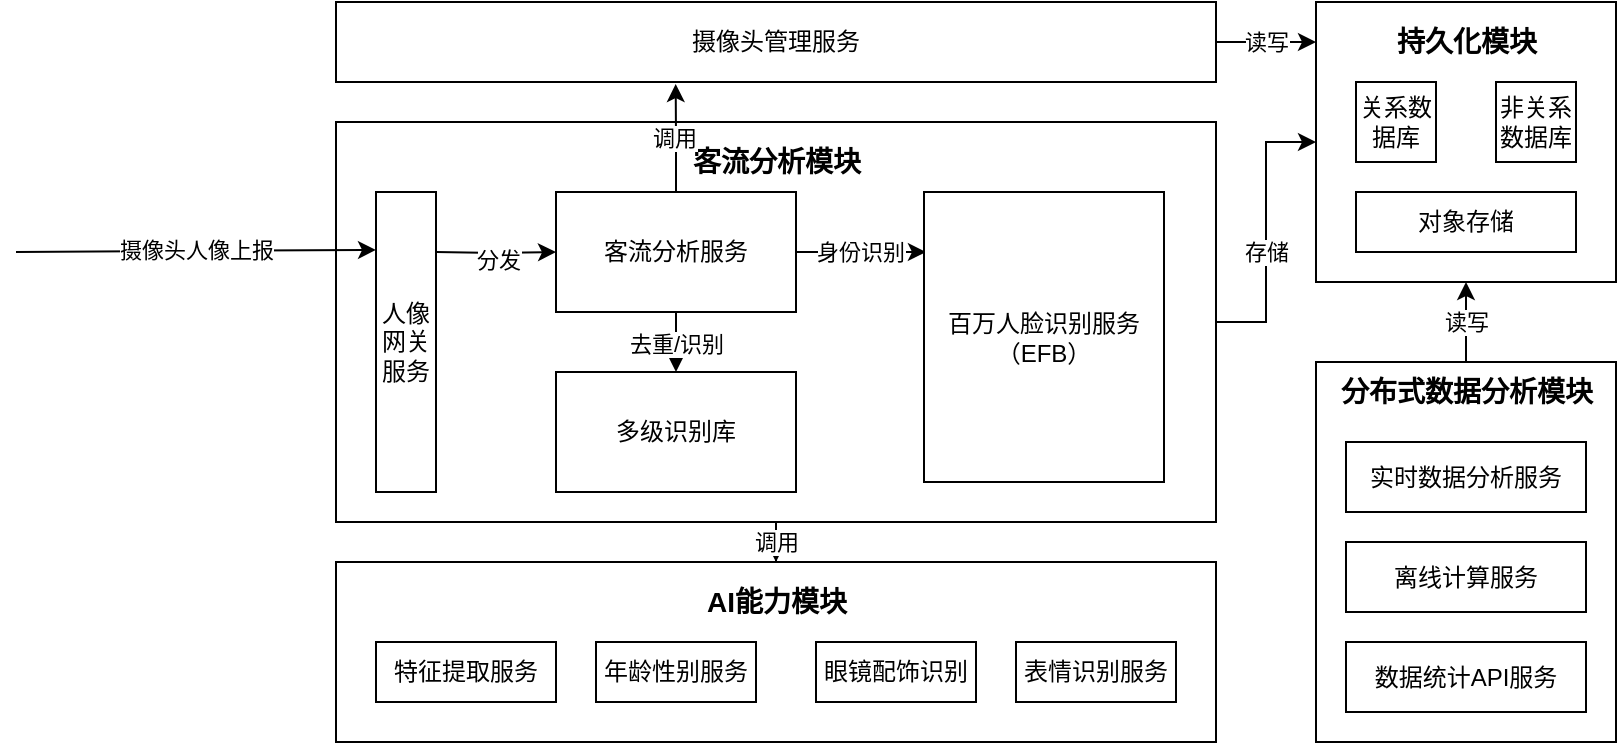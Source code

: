 <mxfile version="13.8.5" type="github"><diagram id="cDtTI6Cj9cwN-s0Z0huS" name="系统架构"><mxGraphModel dx="2125" dy="786" grid="1" gridSize="10" guides="1" tooltips="1" connect="1" arrows="1" fold="1" page="1" pageScale="1" pageWidth="827" pageHeight="1169" math="0" shadow="0"><root><mxCell id="0"/><mxCell id="1" parent="0"/><mxCell id="Yd8HXsARtUAfKH6x0g5X-38" value="读写" style="edgeStyle=orthogonalEdgeStyle;rounded=0;orthogonalLoop=1;jettySize=auto;html=1;entryX=0;entryY=0.143;entryDx=0;entryDy=0;entryPerimeter=0;" edge="1" parent="1" source="Yd8HXsARtUAfKH6x0g5X-1" target="Yd8HXsARtUAfKH6x0g5X-29"><mxGeometry relative="1" as="geometry"><Array as="points"><mxPoint x="580" y="110"/><mxPoint x="580" y="110"/></Array></mxGeometry></mxCell><mxCell id="Yd8HXsARtUAfKH6x0g5X-1" value="摄像头管理服务" style="rounded=0;whiteSpace=wrap;html=1;" vertex="1" parent="1"><mxGeometry x="120" y="90" width="440" height="40" as="geometry"/></mxCell><mxCell id="Yd8HXsARtUAfKH6x0g5X-31" value="调用" style="edgeStyle=orthogonalEdgeStyle;rounded=0;orthogonalLoop=1;jettySize=auto;html=1;entryX=0.5;entryY=0;entryDx=0;entryDy=0;" edge="1" parent="1" source="Yd8HXsARtUAfKH6x0g5X-4" target="Yd8HXsARtUAfKH6x0g5X-21"><mxGeometry relative="1" as="geometry"/></mxCell><mxCell id="Yd8HXsARtUAfKH6x0g5X-37" style="edgeStyle=orthogonalEdgeStyle;rounded=0;orthogonalLoop=1;jettySize=auto;html=1;entryX=0;entryY=0.5;entryDx=0;entryDy=0;" edge="1" parent="1" source="Yd8HXsARtUAfKH6x0g5X-4" target="Yd8HXsARtUAfKH6x0g5X-29"><mxGeometry relative="1" as="geometry"/></mxCell><mxCell id="Yd8HXsARtUAfKH6x0g5X-39" value="存储" style="edgeLabel;html=1;align=center;verticalAlign=middle;resizable=0;points=[];" vertex="1" connectable="0" parent="Yd8HXsARtUAfKH6x0g5X-37"><mxGeometry x="-0.139" relative="1" as="geometry"><mxPoint as="offset"/></mxGeometry></mxCell><mxCell id="Yd8HXsARtUAfKH6x0g5X-4" value="" style="rounded=0;whiteSpace=wrap;html=1;" vertex="1" parent="1"><mxGeometry x="120" y="150" width="440" height="200" as="geometry"/></mxCell><mxCell id="Yd8HXsARtUAfKH6x0g5X-5" value="&lt;b&gt;&lt;font style=&quot;font-size: 14px&quot;&gt;客流分析模块&lt;/font&gt;&lt;/b&gt;" style="text;html=1;resizable=0;autosize=1;align=center;verticalAlign=middle;points=[];fillColor=none;strokeColor=none;rounded=0;" vertex="1" parent="1"><mxGeometry x="290" y="160" width="100" height="20" as="geometry"/></mxCell><mxCell id="Yd8HXsARtUAfKH6x0g5X-14" style="edgeStyle=orthogonalEdgeStyle;rounded=0;orthogonalLoop=1;jettySize=auto;html=1;entryX=0;entryY=0.5;entryDx=0;entryDy=0;" edge="1" parent="1" target="Yd8HXsARtUAfKH6x0g5X-7"><mxGeometry relative="1" as="geometry"><mxPoint x="170" y="215" as="sourcePoint"/></mxGeometry></mxCell><mxCell id="Yd8HXsARtUAfKH6x0g5X-15" value="分发" style="edgeLabel;html=1;align=center;verticalAlign=middle;resizable=0;points=[];" vertex="1" connectable="0" parent="Yd8HXsARtUAfKH6x0g5X-14"><mxGeometry x="0.033" y="-4" relative="1" as="geometry"><mxPoint as="offset"/></mxGeometry></mxCell><mxCell id="Yd8HXsARtUAfKH6x0g5X-6" value="人像网关服务" style="rounded=0;whiteSpace=wrap;html=1;" vertex="1" parent="1"><mxGeometry x="140" y="185" width="30" height="150" as="geometry"/></mxCell><mxCell id="Yd8HXsARtUAfKH6x0g5X-16" value="" style="edgeStyle=orthogonalEdgeStyle;rounded=0;orthogonalLoop=1;jettySize=auto;html=1;" edge="1" parent="1" source="Yd8HXsARtUAfKH6x0g5X-7" target="Yd8HXsARtUAfKH6x0g5X-8"><mxGeometry relative="1" as="geometry"/></mxCell><mxCell id="Yd8HXsARtUAfKH6x0g5X-17" value="去重/识别" style="edgeLabel;html=1;align=center;verticalAlign=middle;resizable=0;points=[];" vertex="1" connectable="0" parent="Yd8HXsARtUAfKH6x0g5X-16"><mxGeometry x="0.44" relative="1" as="geometry"><mxPoint as="offset"/></mxGeometry></mxCell><mxCell id="Yd8HXsARtUAfKH6x0g5X-18" style="edgeStyle=orthogonalEdgeStyle;rounded=0;orthogonalLoop=1;jettySize=auto;html=1;entryX=0.386;entryY=1.025;entryDx=0;entryDy=0;entryPerimeter=0;" edge="1" parent="1" source="Yd8HXsARtUAfKH6x0g5X-7" target="Yd8HXsARtUAfKH6x0g5X-1"><mxGeometry relative="1" as="geometry"/></mxCell><mxCell id="Yd8HXsARtUAfKH6x0g5X-19" value="调用" style="edgeLabel;html=1;align=center;verticalAlign=middle;resizable=0;points=[];" vertex="1" connectable="0" parent="Yd8HXsARtUAfKH6x0g5X-18"><mxGeometry x="0.022" y="1" relative="1" as="geometry"><mxPoint as="offset"/></mxGeometry></mxCell><mxCell id="Yd8HXsARtUAfKH6x0g5X-20" value="身份识别" style="edgeStyle=orthogonalEdgeStyle;rounded=0;orthogonalLoop=1;jettySize=auto;html=1;entryX=0.008;entryY=0.207;entryDx=0;entryDy=0;entryPerimeter=0;" edge="1" parent="1" source="Yd8HXsARtUAfKH6x0g5X-7" target="Yd8HXsARtUAfKH6x0g5X-9"><mxGeometry relative="1" as="geometry"><Array as="points"><mxPoint x="380" y="215"/><mxPoint x="380" y="215"/></Array></mxGeometry></mxCell><mxCell id="Yd8HXsARtUAfKH6x0g5X-7" value="客流分析服务" style="rounded=0;whiteSpace=wrap;html=1;" vertex="1" parent="1"><mxGeometry x="230" y="185" width="120" height="60" as="geometry"/></mxCell><mxCell id="Yd8HXsARtUAfKH6x0g5X-8" value="多级识别库" style="rounded=0;whiteSpace=wrap;html=1;" vertex="1" parent="1"><mxGeometry x="230" y="275" width="120" height="60" as="geometry"/></mxCell><mxCell id="Yd8HXsARtUAfKH6x0g5X-9" value="百万人脸识别服务（EFB）" style="rounded=0;whiteSpace=wrap;html=1;" vertex="1" parent="1"><mxGeometry x="414" y="185" width="120" height="145" as="geometry"/></mxCell><mxCell id="Yd8HXsARtUAfKH6x0g5X-11" style="edgeStyle=orthogonalEdgeStyle;rounded=0;orthogonalLoop=1;jettySize=auto;html=1;exitX=0.5;exitY=1;exitDx=0;exitDy=0;" edge="1" parent="1" source="Yd8HXsARtUAfKH6x0g5X-4" target="Yd8HXsARtUAfKH6x0g5X-4"><mxGeometry relative="1" as="geometry"/></mxCell><mxCell id="Yd8HXsARtUAfKH6x0g5X-12" value="摄像头人像上报" style="endArrow=classic;html=1;entryX=0;entryY=0.193;entryDx=0;entryDy=0;entryPerimeter=0;" edge="1" parent="1" target="Yd8HXsARtUAfKH6x0g5X-6"><mxGeometry relative="1" as="geometry"><mxPoint x="-40" y="215" as="sourcePoint"/><mxPoint x="115" y="214.5" as="targetPoint"/></mxGeometry></mxCell><mxCell id="Yd8HXsARtUAfKH6x0g5X-21" value="" style="rounded=0;whiteSpace=wrap;html=1;" vertex="1" parent="1"><mxGeometry x="120" y="370" width="440" height="90" as="geometry"/></mxCell><mxCell id="Yd8HXsARtUAfKH6x0g5X-22" value="特征提取服务" style="rounded=0;whiteSpace=wrap;html=1;" vertex="1" parent="1"><mxGeometry x="140" y="410" width="90" height="30" as="geometry"/></mxCell><mxCell id="Yd8HXsARtUAfKH6x0g5X-23" value="&lt;font style=&quot;font-size: 14px&quot;&gt;&lt;b&gt;AI能力模块&lt;/b&gt;&lt;/font&gt;" style="text;html=1;resizable=0;autosize=1;align=center;verticalAlign=middle;points=[];fillColor=none;strokeColor=none;rounded=0;" vertex="1" parent="1"><mxGeometry x="295" y="380" width="90" height="20" as="geometry"/></mxCell><mxCell id="Yd8HXsARtUAfKH6x0g5X-25" value="年龄性别服务" style="rounded=0;whiteSpace=wrap;html=1;" vertex="1" parent="1"><mxGeometry x="250" y="410" width="80" height="30" as="geometry"/></mxCell><mxCell id="Yd8HXsARtUAfKH6x0g5X-26" value="眼镜配饰识别" style="rounded=0;whiteSpace=wrap;html=1;" vertex="1" parent="1"><mxGeometry x="360" y="410" width="80" height="30" as="geometry"/></mxCell><mxCell id="Yd8HXsARtUAfKH6x0g5X-27" value="表情识别服务" style="rounded=0;whiteSpace=wrap;html=1;" vertex="1" parent="1"><mxGeometry x="460" y="410" width="80" height="30" as="geometry"/></mxCell><mxCell id="Yd8HXsARtUAfKH6x0g5X-29" value="" style="rounded=0;whiteSpace=wrap;html=1;" vertex="1" parent="1"><mxGeometry x="610" y="90" width="150" height="140" as="geometry"/></mxCell><mxCell id="Yd8HXsARtUAfKH6x0g5X-32" value="&lt;b&gt;&lt;font style=&quot;font-size: 14px&quot;&gt;持久化模块&lt;/font&gt;&lt;/b&gt;" style="text;html=1;resizable=0;autosize=1;align=center;verticalAlign=middle;points=[];fillColor=none;strokeColor=none;rounded=0;" vertex="1" parent="1"><mxGeometry x="640" y="100" width="90" height="20" as="geometry"/></mxCell><mxCell id="Yd8HXsARtUAfKH6x0g5X-34" value="关系数据库" style="whiteSpace=wrap;html=1;aspect=fixed;" vertex="1" parent="1"><mxGeometry x="630" y="130" width="40" height="40" as="geometry"/></mxCell><mxCell id="Yd8HXsARtUAfKH6x0g5X-35" value="非关系数据库" style="whiteSpace=wrap;html=1;aspect=fixed;" vertex="1" parent="1"><mxGeometry x="700" y="130" width="40" height="40" as="geometry"/></mxCell><mxCell id="Yd8HXsARtUAfKH6x0g5X-36" value="对象存储" style="rounded=0;whiteSpace=wrap;html=1;" vertex="1" parent="1"><mxGeometry x="630" y="185" width="110" height="30" as="geometry"/></mxCell><mxCell id="Yd8HXsARtUAfKH6x0g5X-52" value="读写" style="edgeStyle=orthogonalEdgeStyle;rounded=0;orthogonalLoop=1;jettySize=auto;html=1;entryX=0.5;entryY=1;entryDx=0;entryDy=0;" edge="1" parent="1" source="Yd8HXsARtUAfKH6x0g5X-42" target="Yd8HXsARtUAfKH6x0g5X-29"><mxGeometry relative="1" as="geometry"/></mxCell><mxCell id="Yd8HXsARtUAfKH6x0g5X-42" value="" style="rounded=0;whiteSpace=wrap;html=1;" vertex="1" parent="1"><mxGeometry x="610" y="270" width="150" height="190" as="geometry"/></mxCell><mxCell id="Yd8HXsARtUAfKH6x0g5X-43" value="实时数据分析服务" style="rounded=0;whiteSpace=wrap;html=1;" vertex="1" parent="1"><mxGeometry x="625" y="310" width="120" height="35" as="geometry"/></mxCell><mxCell id="Yd8HXsARtUAfKH6x0g5X-44" value="离线计算服务" style="rounded=0;whiteSpace=wrap;html=1;" vertex="1" parent="1"><mxGeometry x="625" y="360" width="120" height="35" as="geometry"/></mxCell><mxCell id="Yd8HXsARtUAfKH6x0g5X-45" value="&lt;b&gt;&lt;font style=&quot;font-size: 14px&quot;&gt;分布式数据分析模块&lt;/font&gt;&lt;/b&gt;" style="text;html=1;resizable=0;autosize=1;align=center;verticalAlign=middle;points=[];fillColor=none;strokeColor=none;rounded=0;" vertex="1" parent="1"><mxGeometry x="615" y="275" width="140" height="20" as="geometry"/></mxCell><mxCell id="Yd8HXsARtUAfKH6x0g5X-46" value="数据统计API服务" style="rounded=0;whiteSpace=wrap;html=1;" vertex="1" parent="1"><mxGeometry x="625" y="410" width="120" height="35" as="geometry"/></mxCell></root></mxGraphModel></diagram></mxfile>